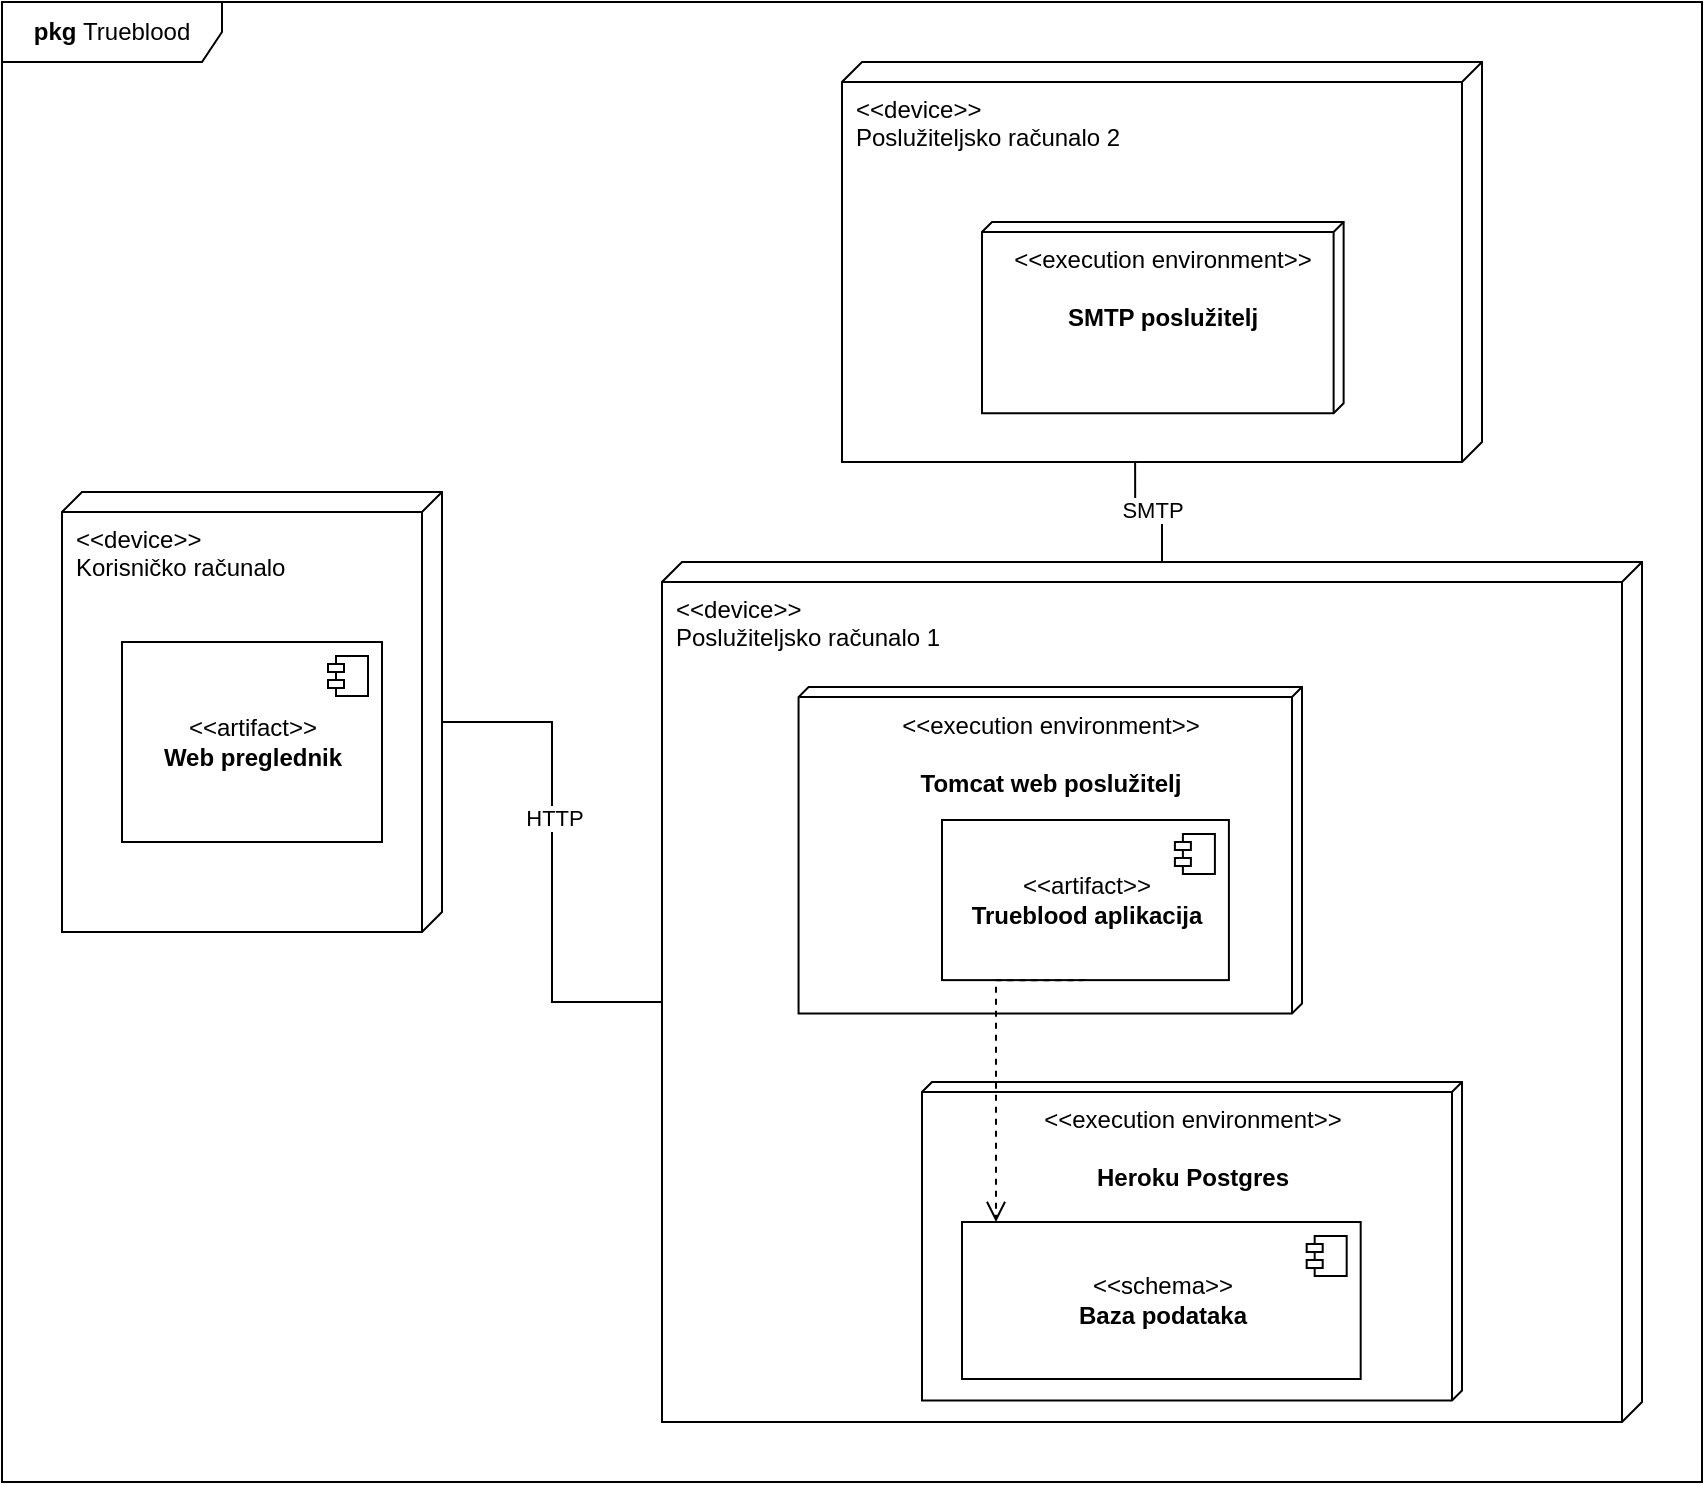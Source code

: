 <mxfile version="16.2.6" type="device"><diagram id="O7R0u9U49BL5cYOEgB3F" name="Page-1"><mxGraphModel dx="868" dy="536" grid="1" gridSize="10" guides="1" tooltips="1" connect="1" arrows="1" fold="1" page="1" pageScale="1" pageWidth="850" pageHeight="1100" math="0" shadow="0"><root><mxCell id="0"/><mxCell id="1" parent="0"/><mxCell id="DG-jJeKtbtD951GZ22fD-7" value="&lt;b&gt;pkg &lt;/b&gt;Trueblood" style="shape=umlFrame;whiteSpace=wrap;html=1;width=110;height=30;" parent="1" vertex="1"><mxGeometry y="30" width="850" height="740" as="geometry"/></mxCell><mxCell id="WJobYkKdh1qpkEkKAlJj-1" style="edgeStyle=orthogonalEdgeStyle;rounded=0;orthogonalLoop=1;jettySize=auto;html=1;exitX=0;exitY=0;exitDx=0;exitDy=240;exitPerimeter=0;entryX=0.997;entryY=0.542;entryDx=0;entryDy=0;entryPerimeter=0;endArrow=none;endFill=0;" edge="1" parent="1" source="BUlY5AnuB5tw4GbNlNgR-5" target="BUlY5AnuB5tw4GbNlNgR-28"><mxGeometry relative="1" as="geometry"><Array as="points"><mxPoint x="580" y="285"/><mxPoint x="567" y="285"/></Array></mxGeometry></mxCell><mxCell id="WJobYkKdh1qpkEkKAlJj-3" value="SMTP" style="edgeLabel;html=1;align=center;verticalAlign=middle;resizable=0;points=[];" vertex="1" connectable="0" parent="WJobYkKdh1qpkEkKAlJj-1"><mxGeometry x="-0.219" y="-3" relative="1" as="geometry"><mxPoint x="-5" y="2" as="offset"/></mxGeometry></mxCell><mxCell id="BUlY5AnuB5tw4GbNlNgR-5" value="&amp;lt;&amp;lt;device&amp;gt;&amp;gt;&lt;br&gt;Poslužiteljsko računalo 1" style="verticalAlign=top;align=left;shape=cube;size=10;direction=south;fontStyle=0;html=1;boundedLbl=1;spacingLeft=5;" parent="1" vertex="1"><mxGeometry x="330" y="310" width="490" height="430" as="geometry"/></mxCell><mxCell id="BUlY5AnuB5tw4GbNlNgR-26" value="&amp;lt;&amp;lt;execution environment&amp;gt;&amp;gt;&lt;br&gt;&lt;br&gt;&lt;b&gt;Tomcat web poslužitelj&lt;/b&gt;" style="verticalAlign=top;align=center;shape=cube;size=5;direction=south;html=1;boundedLbl=1;spacingLeft=5;" parent="BUlY5AnuB5tw4GbNlNgR-5" vertex="1"><mxGeometry x="68.28" y="62.543" width="251.72" height="163.206" as="geometry"/></mxCell><mxCell id="BUlY5AnuB5tw4GbNlNgR-10" value="&amp;lt;&amp;lt;artifact&amp;gt;&amp;gt;&lt;br&gt;&lt;b&gt;Trueblood aplikacija&lt;/b&gt;" style="html=1;dropTarget=0;" parent="BUlY5AnuB5tw4GbNlNgR-5" vertex="1"><mxGeometry x="140" y="129.001" width="143.45" height="80.058" as="geometry"/></mxCell><mxCell id="BUlY5AnuB5tw4GbNlNgR-11" value="" style="shape=module;jettyWidth=8;jettyHeight=4;" parent="BUlY5AnuB5tw4GbNlNgR-10" vertex="1"><mxGeometry x="1" width="20" height="20" relative="1" as="geometry"><mxPoint x="-27" y="7" as="offset"/></mxGeometry></mxCell><mxCell id="BUlY5AnuB5tw4GbNlNgR-12" value="&amp;lt;&amp;lt;execution environment&amp;gt;&amp;gt;&lt;br&gt;&lt;br&gt;&lt;b&gt;Heroku Postgres&lt;/b&gt;" style="verticalAlign=top;align=center;shape=cube;size=5;direction=south;html=1;boundedLbl=1;spacingLeft=5;" parent="BUlY5AnuB5tw4GbNlNgR-5" vertex="1"><mxGeometry x="130" y="260" width="270" height="159.25" as="geometry"/></mxCell><mxCell id="BUlY5AnuB5tw4GbNlNgR-13" value="&amp;lt;&amp;lt;schema&amp;gt;&amp;gt;&lt;br&gt;&lt;b&gt;Baza podataka&lt;/b&gt;" style="html=1;dropTarget=0;" parent="BUlY5AnuB5tw4GbNlNgR-5" vertex="1"><mxGeometry x="150" y="330" width="199.34" height="78.5" as="geometry"/></mxCell><mxCell id="BUlY5AnuB5tw4GbNlNgR-14" value="" style="shape=module;jettyWidth=8;jettyHeight=4;" parent="BUlY5AnuB5tw4GbNlNgR-13" vertex="1"><mxGeometry x="1" width="20" height="20" relative="1" as="geometry"><mxPoint x="-27" y="7" as="offset"/></mxGeometry></mxCell><mxCell id="BUlY5AnuB5tw4GbNlNgR-15" style="edgeStyle=orthogonalEdgeStyle;rounded=0;orthogonalLoop=1;jettySize=auto;html=1;exitX=0.5;exitY=1;exitDx=0;exitDy=0;dashed=1;endArrow=open;endFill=0;strokeWidth=1;endSize=8;" parent="BUlY5AnuB5tw4GbNlNgR-5" source="BUlY5AnuB5tw4GbNlNgR-10" target="BUlY5AnuB5tw4GbNlNgR-13" edge="1"><mxGeometry relative="1" as="geometry"><Array as="points"><mxPoint x="167" y="209"/></Array></mxGeometry></mxCell><mxCell id="BUlY5AnuB5tw4GbNlNgR-1" value="&amp;lt;&amp;lt;device&amp;gt;&amp;gt;&lt;br&gt;Korisničko računalo" style="verticalAlign=top;align=left;shape=cube;size=10;direction=south;fontStyle=0;html=1;boundedLbl=1;spacingLeft=5;" parent="1" vertex="1"><mxGeometry x="30" y="275" width="190" height="220" as="geometry"/></mxCell><mxCell id="DG-jJeKtbtD951GZ22fD-5" value="&amp;lt;&amp;lt;artifact&amp;gt;&amp;gt;&lt;br&gt;&lt;b&gt;Web preglednik&lt;/b&gt;" style="html=1;dropTarget=0;" parent="1" vertex="1"><mxGeometry x="60" y="350" width="130" height="100" as="geometry"/></mxCell><mxCell id="DG-jJeKtbtD951GZ22fD-6" value="" style="shape=module;jettyWidth=8;jettyHeight=4;" parent="DG-jJeKtbtD951GZ22fD-5" vertex="1"><mxGeometry x="1" width="20" height="20" relative="1" as="geometry"><mxPoint x="-27" y="7" as="offset"/></mxGeometry></mxCell><mxCell id="BUlY5AnuB5tw4GbNlNgR-8" style="edgeStyle=orthogonalEdgeStyle;rounded=0;orthogonalLoop=1;jettySize=auto;html=1;exitX=0;exitY=0;exitDx=115;exitDy=0;exitPerimeter=0;entryX=0;entryY=0;entryDx=220;entryDy=490.0;entryPerimeter=0;endArrow=none;endFill=0;" parent="1" source="BUlY5AnuB5tw4GbNlNgR-1" target="BUlY5AnuB5tw4GbNlNgR-5" edge="1"><mxGeometry relative="1" as="geometry"><mxPoint x="300" y="290" as="targetPoint"/></mxGeometry></mxCell><mxCell id="BUlY5AnuB5tw4GbNlNgR-27" value="HTTP" style="edgeLabel;html=1;align=center;verticalAlign=middle;resizable=0;points=[];" parent="BUlY5AnuB5tw4GbNlNgR-8" vertex="1" connectable="0"><mxGeometry x="-0.175" y="1" relative="1" as="geometry"><mxPoint as="offset"/></mxGeometry></mxCell><mxCell id="BUlY5AnuB5tw4GbNlNgR-28" value="&amp;lt;&amp;lt;device&amp;gt;&amp;gt;&lt;br&gt;Poslužiteljsko računalo 2" style="verticalAlign=top;align=left;shape=cube;size=10;direction=south;fontStyle=0;html=1;boundedLbl=1;spacingLeft=5;" parent="1" vertex="1"><mxGeometry x="420" y="60" width="320" height="200" as="geometry"/></mxCell><mxCell id="BUlY5AnuB5tw4GbNlNgR-29" value="&amp;lt;&amp;lt;execution environment&amp;gt;&amp;gt;&lt;br&gt;&lt;br&gt;&lt;b&gt;SMTP poslužitelj&lt;/b&gt;" style="verticalAlign=top;align=center;shape=cube;size=5;direction=south;html=1;boundedLbl=1;spacingLeft=5;" parent="BUlY5AnuB5tw4GbNlNgR-28" vertex="1"><mxGeometry x="70" y="80" width="180.81" height="95.61" as="geometry"/></mxCell></root></mxGraphModel></diagram></mxfile>